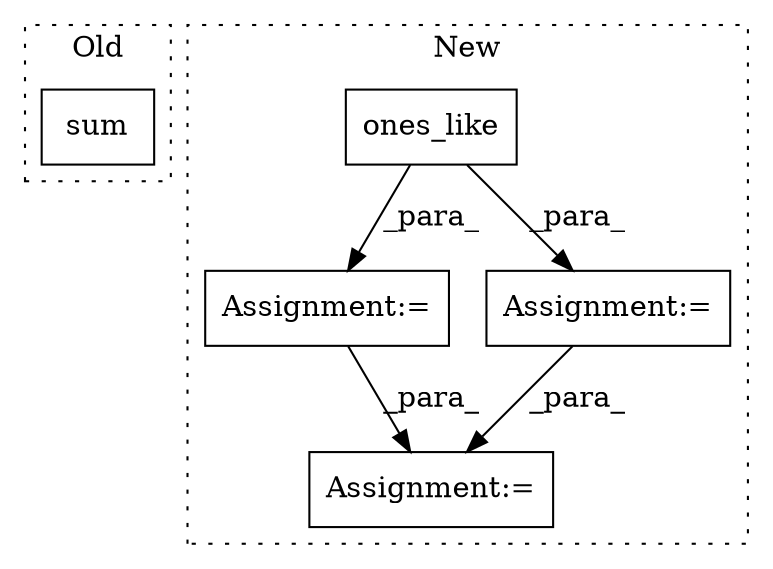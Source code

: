 digraph G {
subgraph cluster0 {
1 [label="sum" a="32" s="8851,8867" l="4,1" shape="box"];
label = "Old";
style="dotted";
}
subgraph cluster1 {
2 [label="ones_like" a="32" s="8455,8474" l="10,1" shape="box"];
3 [label="Assignment:=" a="7" s="8728" l="1" shape="box"];
4 [label="Assignment:=" a="7" s="8589" l="1" shape="box"];
5 [label="Assignment:=" a="7" s="8806" l="1" shape="box"];
label = "New";
style="dotted";
}
2 -> 4 [label="_para_"];
2 -> 3 [label="_para_"];
3 -> 5 [label="_para_"];
4 -> 5 [label="_para_"];
}